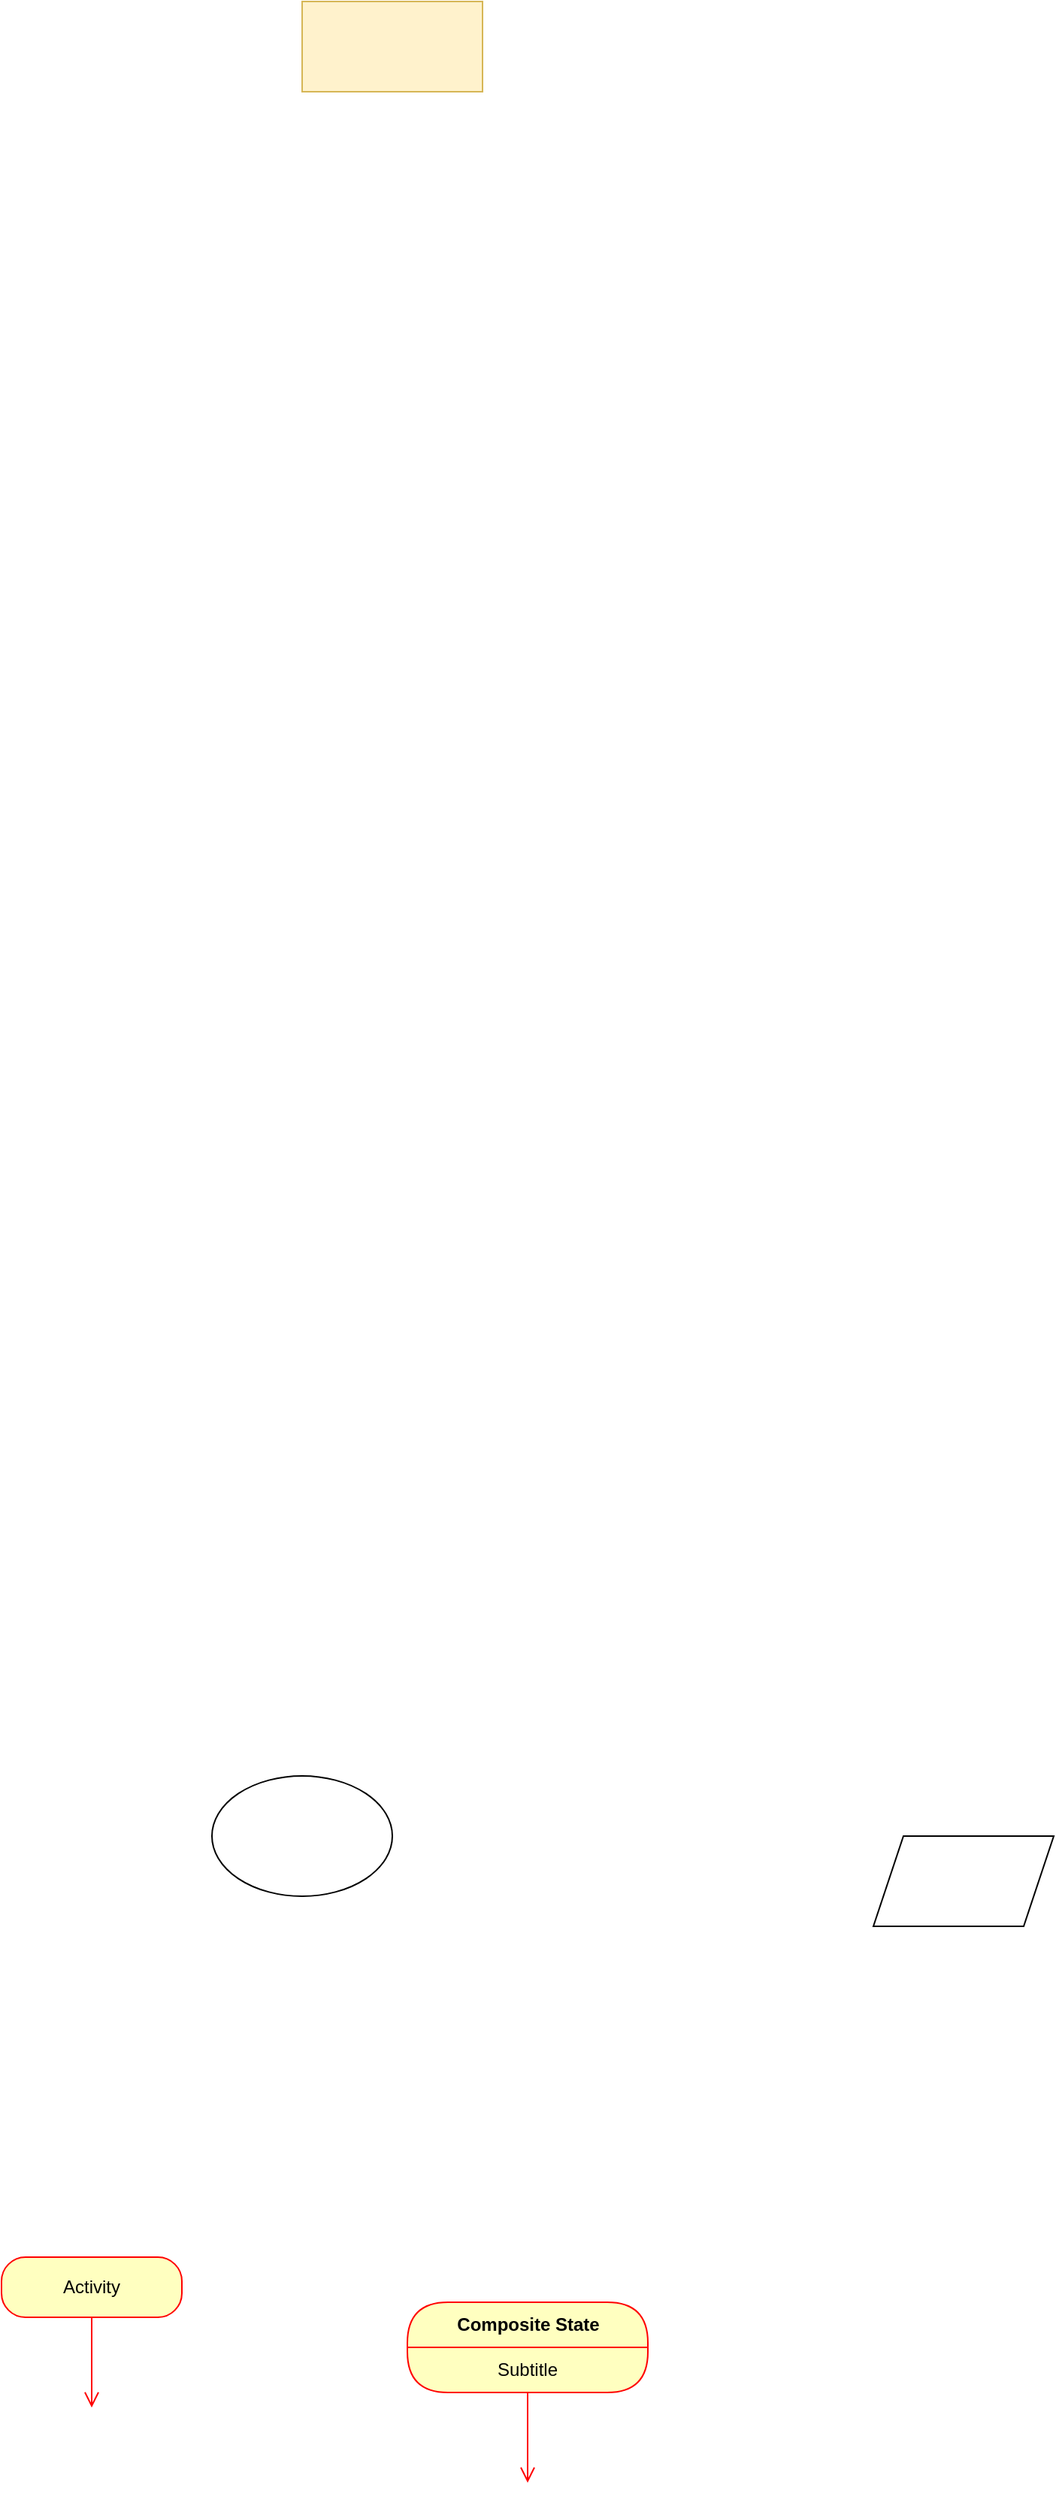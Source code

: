 <mxfile version="14.5.1" type="github">
  <diagram id="D9ysAEsHncap3S0onDD4" name="Page-1">
    <mxGraphModel dx="2893" dy="3366" grid="1" gridSize="10" guides="1" tooltips="1" connect="1" arrows="1" fold="1" page="1" pageScale="1" pageWidth="827" pageHeight="1169" math="0" shadow="0">
      <root>
        <mxCell id="0" />
        <mxCell id="1" parent="0" />
        <mxCell id="XsbEUv3BxgWwNWDP3BoW-1" value="" style="ellipse;whiteSpace=wrap;html=1;" vertex="1" parent="1">
          <mxGeometry x="-240" y="-780" width="120" height="80" as="geometry" />
        </mxCell>
        <mxCell id="XsbEUv3BxgWwNWDP3BoW-2" value="" style="shape=parallelogram;perimeter=parallelogramPerimeter;whiteSpace=wrap;html=1;fixedSize=1;" vertex="1" parent="1">
          <mxGeometry x="200" y="-740" width="120" height="60" as="geometry" />
        </mxCell>
        <mxCell id="XsbEUv3BxgWwNWDP3BoW-3" value="Activity" style="rounded=1;whiteSpace=wrap;html=1;arcSize=40;fontColor=#000000;fillColor=#ffffc0;strokeColor=#ff0000;" vertex="1" parent="1">
          <mxGeometry x="-380" y="-460" width="120" height="40" as="geometry" />
        </mxCell>
        <mxCell id="XsbEUv3BxgWwNWDP3BoW-4" value="" style="edgeStyle=orthogonalEdgeStyle;html=1;verticalAlign=bottom;endArrow=open;endSize=8;strokeColor=#ff0000;" edge="1" source="XsbEUv3BxgWwNWDP3BoW-3" parent="1">
          <mxGeometry relative="1" as="geometry">
            <mxPoint x="-320" y="-360" as="targetPoint" />
          </mxGeometry>
        </mxCell>
        <mxCell id="XsbEUv3BxgWwNWDP3BoW-5" value="Composite State" style="swimlane;html=1;fontStyle=1;align=center;verticalAlign=middle;childLayout=stackLayout;horizontal=1;startSize=30;horizontalStack=0;resizeParent=0;resizeLast=1;container=0;fontColor=#000000;collapsible=0;rounded=1;arcSize=30;strokeColor=#ff0000;fillColor=#ffffc0;swimlaneFillColor=#ffffc0;dropTarget=0;" vertex="1" parent="1">
          <mxGeometry x="-110" y="-430" width="160" height="60" as="geometry" />
        </mxCell>
        <mxCell id="XsbEUv3BxgWwNWDP3BoW-6" value="Subtitle" style="text;html=1;strokeColor=none;fillColor=none;align=center;verticalAlign=middle;spacingLeft=4;spacingRight=4;whiteSpace=wrap;overflow=hidden;rotatable=0;fontColor=#000000;" vertex="1" parent="XsbEUv3BxgWwNWDP3BoW-5">
          <mxGeometry y="30" width="160" height="30" as="geometry" />
        </mxCell>
        <mxCell id="XsbEUv3BxgWwNWDP3BoW-7" value="" style="edgeStyle=orthogonalEdgeStyle;html=1;verticalAlign=bottom;endArrow=open;endSize=8;strokeColor=#ff0000;" edge="1" source="XsbEUv3BxgWwNWDP3BoW-5" parent="1">
          <mxGeometry relative="1" as="geometry">
            <mxPoint x="-30" y="-310" as="targetPoint" />
          </mxGeometry>
        </mxCell>
        <mxCell id="XsbEUv3BxgWwNWDP3BoW-8" value="" style="rounded=0;whiteSpace=wrap;html=1;fillColor=#fff2cc;strokeColor=#d6b656;" vertex="1" parent="1">
          <mxGeometry x="-180" y="-1960" width="120" height="60" as="geometry" />
        </mxCell>
      </root>
    </mxGraphModel>
  </diagram>
</mxfile>
